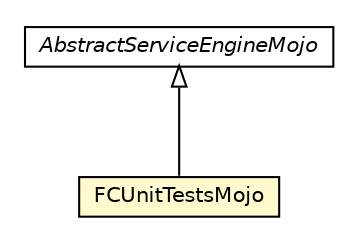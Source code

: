 #!/usr/local/bin/dot
#
# Class diagram 
# Generated by UMLGraph version R5_6-24-gf6e263 (http://www.umlgraph.org/)
#

digraph G {
	edge [fontname="Helvetica",fontsize=10,labelfontname="Helvetica",labelfontsize=10];
	node [fontname="Helvetica",fontsize=10,shape=plaintext];
	nodesep=0.25;
	ranksep=0.5;
	// fr.fastconnect.factory.tibco.bw.maven.bwengine.AbstractServiceEngineMojo
	c2606 [label=<<table title="fr.fastconnect.factory.tibco.bw.maven.bwengine.AbstractServiceEngineMojo" border="0" cellborder="1" cellspacing="0" cellpadding="2" port="p" href="../bwengine/AbstractServiceEngineMojo.html">
		<tr><td><table border="0" cellspacing="0" cellpadding="1">
<tr><td align="center" balign="center"><font face="Helvetica-Oblique"> AbstractServiceEngineMojo </font></td></tr>
		</table></td></tr>
		</table>>, URL="../bwengine/AbstractServiceEngineMojo.html", fontname="Helvetica", fontcolor="black", fontsize=10.0];
	// fr.fastconnect.factory.tibco.bw.maven.tester.FCUnitTestsMojo
	c2631 [label=<<table title="fr.fastconnect.factory.tibco.bw.maven.tester.FCUnitTestsMojo" border="0" cellborder="1" cellspacing="0" cellpadding="2" port="p" bgcolor="lemonChiffon" href="./FCUnitTestsMojo.html">
		<tr><td><table border="0" cellspacing="0" cellpadding="1">
<tr><td align="center" balign="center"> FCUnitTestsMojo </td></tr>
		</table></td></tr>
		</table>>, URL="./FCUnitTestsMojo.html", fontname="Helvetica", fontcolor="black", fontsize=10.0];
	//fr.fastconnect.factory.tibco.bw.maven.tester.FCUnitTestsMojo extends fr.fastconnect.factory.tibco.bw.maven.bwengine.AbstractServiceEngineMojo
	c2606:p -> c2631:p [dir=back,arrowtail=empty];
}

